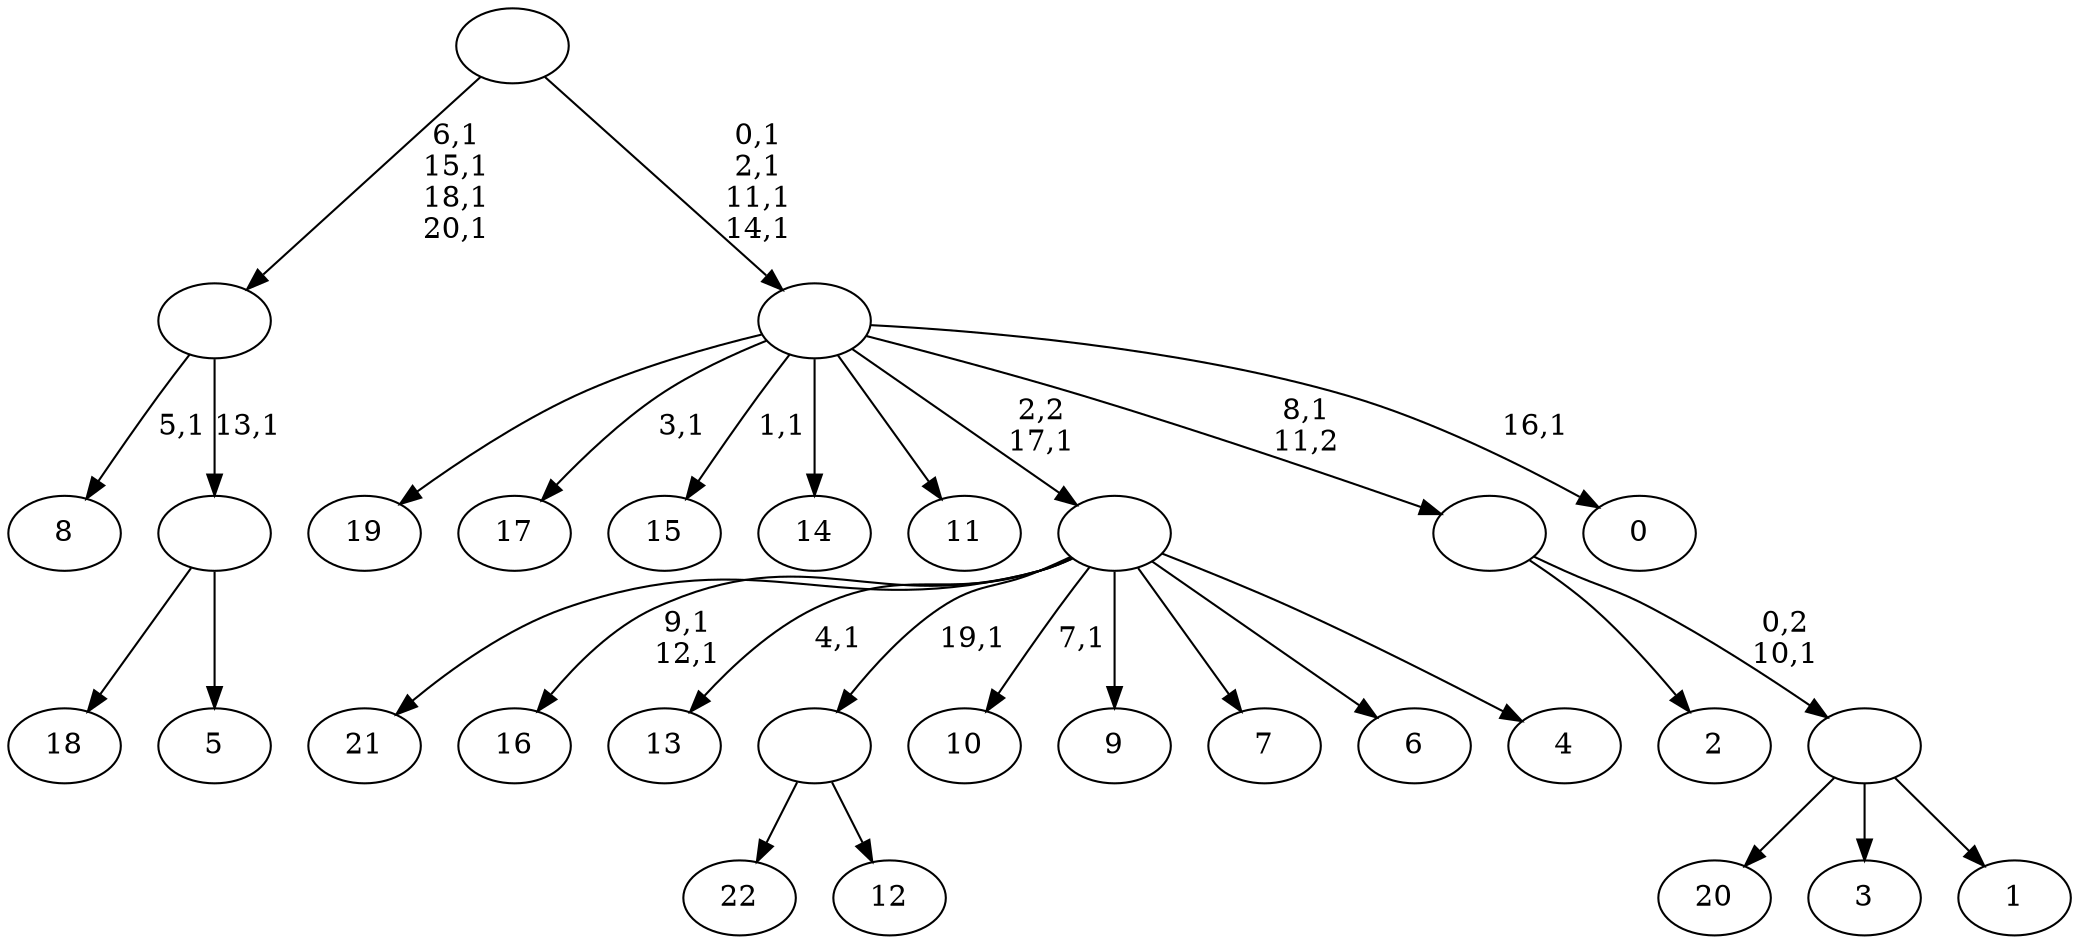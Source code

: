 digraph T {
	44 [label="22"]
	43 [label="21"]
	42 [label="20"]
	41 [label="19"]
	40 [label="18"]
	39 [label="17"]
	37 [label="16"]
	34 [label="15"]
	32 [label="14"]
	31 [label="13"]
	29 [label="12"]
	28 [label=""]
	27 [label="11"]
	26 [label="10"]
	24 [label="9"]
	23 [label="8"]
	21 [label="7"]
	20 [label="6"]
	19 [label="5"]
	18 [label=""]
	17 [label=""]
	13 [label="4"]
	12 [label=""]
	11 [label="3"]
	10 [label="2"]
	9 [label="1"]
	8 [label=""]
	7 [label=""]
	6 [label="0"]
	4 [label=""]
	0 [label=""]
	28 -> 44 [label=""]
	28 -> 29 [label=""]
	18 -> 40 [label=""]
	18 -> 19 [label=""]
	17 -> 23 [label="5,1"]
	17 -> 18 [label="13,1"]
	12 -> 26 [label="7,1"]
	12 -> 31 [label="4,1"]
	12 -> 37 [label="9,1\n12,1"]
	12 -> 43 [label=""]
	12 -> 28 [label="19,1"]
	12 -> 24 [label=""]
	12 -> 21 [label=""]
	12 -> 20 [label=""]
	12 -> 13 [label=""]
	8 -> 42 [label=""]
	8 -> 11 [label=""]
	8 -> 9 [label=""]
	7 -> 10 [label=""]
	7 -> 8 [label="0,2\n10,1"]
	4 -> 6 [label="16,1"]
	4 -> 34 [label="1,1"]
	4 -> 39 [label="3,1"]
	4 -> 41 [label=""]
	4 -> 32 [label=""]
	4 -> 27 [label=""]
	4 -> 12 [label="2,2\n17,1"]
	4 -> 7 [label="8,1\n11,2"]
	0 -> 4 [label="0,1\n2,1\n11,1\n14,1"]
	0 -> 17 [label="6,1\n15,1\n18,1\n20,1"]
}
